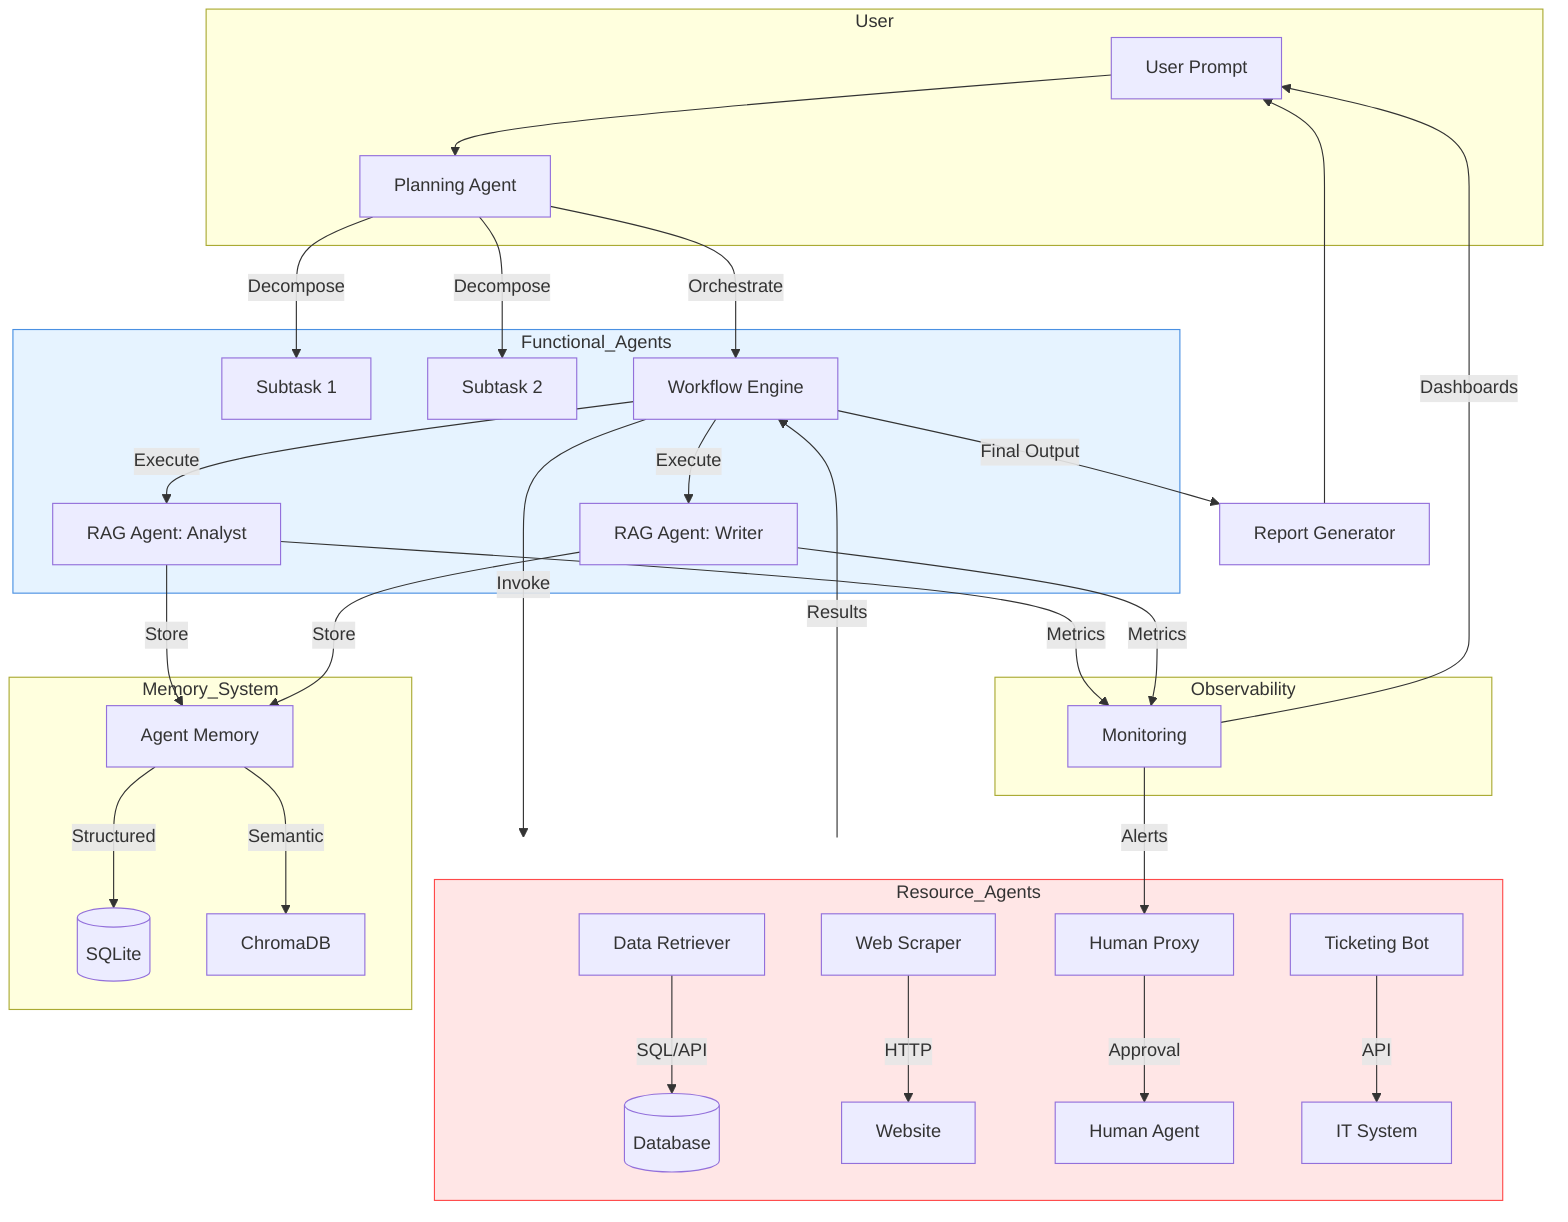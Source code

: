 %% RAG Agent Framework v2 (Agent-Centric)
graph TD
    subgraph User
        U[User Prompt] --> PA[Planning Agent]
    end

    subgraph Functional_Agents
        PA -->|Decompose| T1[Subtask 1]
        PA -->|Decompose| T2[Subtask 2]
        PA -->|Orchestrate| WO[Workflow Engine]
        WO -->|Execute| FA1[RAG Agent: Analyst]
        WO -->|Execute| FA2[RAG Agent: Writer]
    end

    subgraph Resource_Agents
        RA1[Data Retriever] -->|SQL/API| DB[(Database)]
        RA2[Web Scraper] -->|HTTP| WEB[Website]
        RA3[Human Proxy] -->|Approval| HA[Human Agent]
        RA4[Ticketing Bot] -->|API| TICK[IT System]
    end

    subgraph Memory_System
        FA1 -->|Store| MEM[Agent Memory]
        FA2 -->|Store| MEM
        MEM -->|Structured| SQL[(SQLite)]
        MEM -->|Semantic| VDB[ChromaDB]
    end

    subgraph Observability
        FA1 -->|Metrics| MON[Monitoring]
        FA2 -->|Metrics| MON
        MON -->|Dashboards| U
        MON -->|Alerts| RA3
    end

    WO -->|Invoke| Resource_Agents
    Resource_Agents -->|Results| WO
    WO -->|Final Output| REP[Report Generator]
    REP --> U

    style Functional_Agents fill:#e6f3ff,stroke:#4a90e2
    style Resource_Agents fill:#ffe6e6,stroke:#ff4a4a